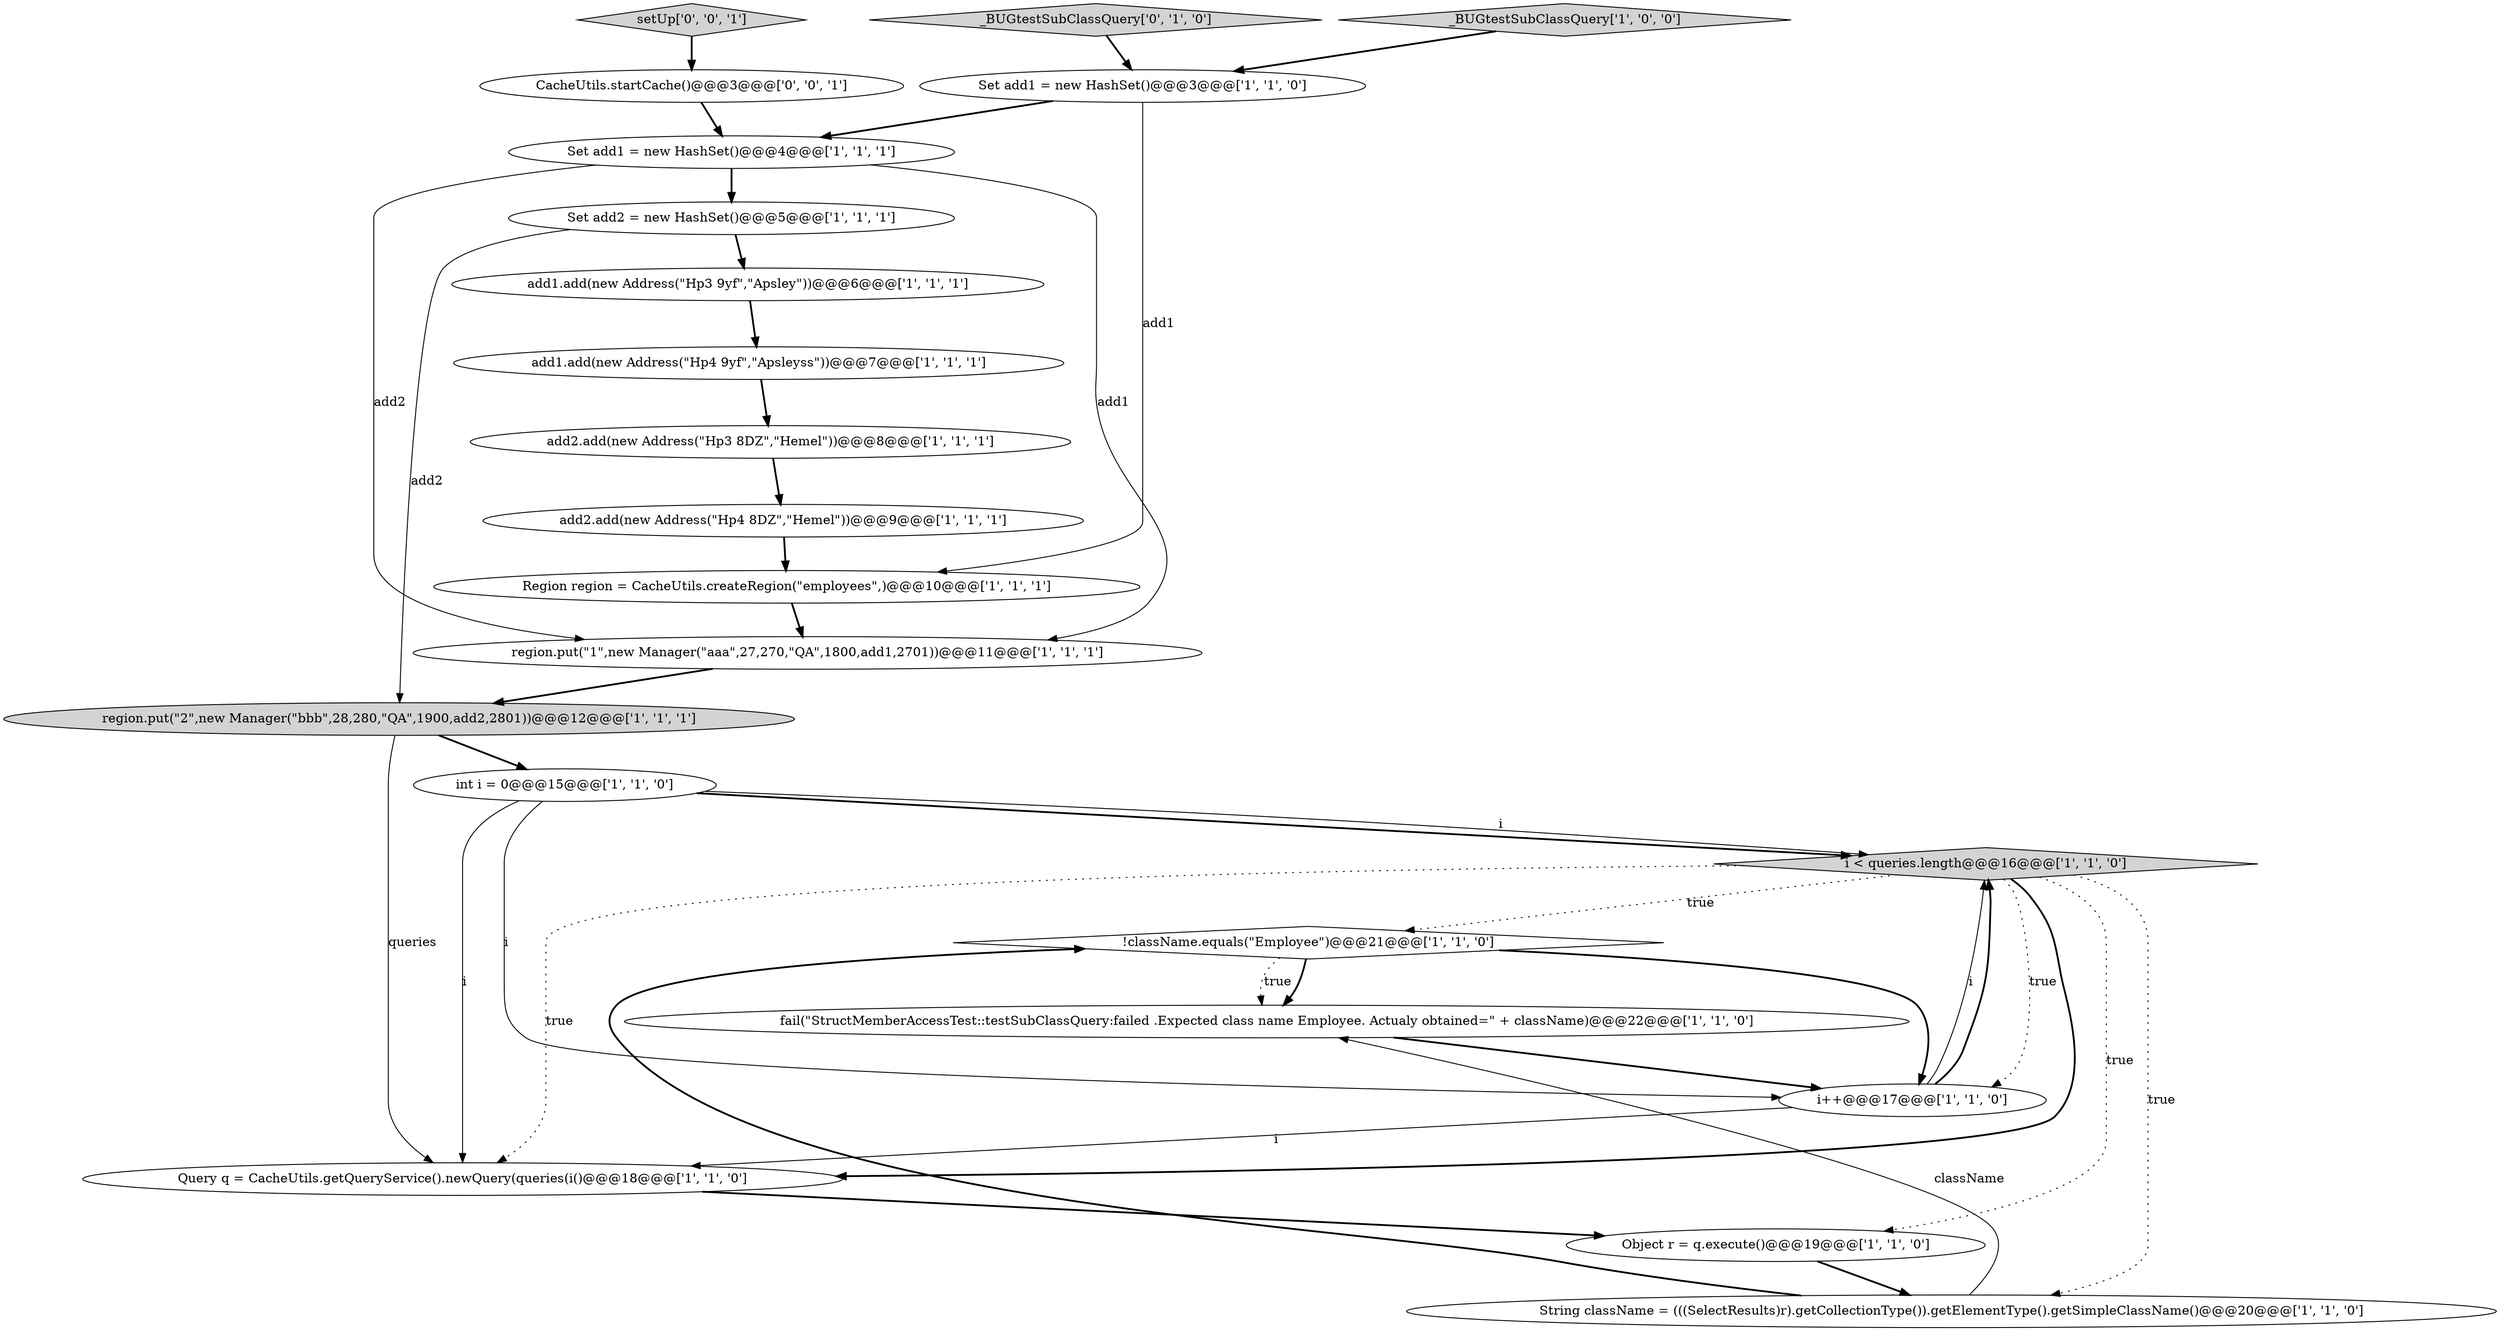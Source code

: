 digraph {
21 [style = filled, label = "setUp['0', '0', '1']", fillcolor = lightgray, shape = diamond image = "AAA0AAABBB3BBB"];
9 [style = filled, label = "region.put(\"1\",new Manager(\"aaa\",27,270,\"QA\",1800,add1,2701))@@@11@@@['1', '1', '1']", fillcolor = white, shape = ellipse image = "AAA0AAABBB1BBB"];
17 [style = filled, label = "region.put(\"2\",new Manager(\"bbb\",28,280,\"QA\",1900,add2,2801))@@@12@@@['1', '1', '1']", fillcolor = lightgray, shape = ellipse image = "AAA0AAABBB1BBB"];
16 [style = filled, label = "!className.equals(\"Employee\")@@@21@@@['1', '1', '0']", fillcolor = white, shape = diamond image = "AAA0AAABBB1BBB"];
2 [style = filled, label = "int i = 0@@@15@@@['1', '1', '0']", fillcolor = white, shape = ellipse image = "AAA0AAABBB1BBB"];
0 [style = filled, label = "Set add1 = new HashSet()@@@3@@@['1', '1', '0']", fillcolor = white, shape = ellipse image = "AAA0AAABBB1BBB"];
14 [style = filled, label = "add1.add(new Address(\"Hp3 9yf\",\"Apsley\"))@@@6@@@['1', '1', '1']", fillcolor = white, shape = ellipse image = "AAA0AAABBB1BBB"];
10 [style = filled, label = "String className = (((SelectResults)r).getCollectionType()).getElementType().getSimpleClassName()@@@20@@@['1', '1', '0']", fillcolor = white, shape = ellipse image = "AAA0AAABBB1BBB"];
13 [style = filled, label = "Set add2 = new HashSet()@@@5@@@['1', '1', '1']", fillcolor = white, shape = ellipse image = "AAA0AAABBB1BBB"];
18 [style = filled, label = "Set add1 = new HashSet()@@@4@@@['1', '1', '1']", fillcolor = white, shape = ellipse image = "AAA0AAABBB1BBB"];
15 [style = filled, label = "Object r = q.execute()@@@19@@@['1', '1', '0']", fillcolor = white, shape = ellipse image = "AAA0AAABBB1BBB"];
5 [style = filled, label = "fail(\"StructMemberAccessTest::testSubClassQuery:failed .Expected class name Employee. Actualy obtained=\" + className)@@@22@@@['1', '1', '0']", fillcolor = white, shape = ellipse image = "AAA0AAABBB1BBB"];
8 [style = filled, label = "_BUGtestSubClassQuery['1', '0', '0']", fillcolor = lightgray, shape = diamond image = "AAA0AAABBB1BBB"];
11 [style = filled, label = "i < queries.length@@@16@@@['1', '1', '0']", fillcolor = lightgray, shape = diamond image = "AAA0AAABBB1BBB"];
3 [style = filled, label = "i++@@@17@@@['1', '1', '0']", fillcolor = white, shape = ellipse image = "AAA0AAABBB1BBB"];
7 [style = filled, label = "add2.add(new Address(\"Hp4 8DZ\",\"Hemel\"))@@@9@@@['1', '1', '1']", fillcolor = white, shape = ellipse image = "AAA0AAABBB1BBB"];
6 [style = filled, label = "add2.add(new Address(\"Hp3 8DZ\",\"Hemel\"))@@@8@@@['1', '1', '1']", fillcolor = white, shape = ellipse image = "AAA0AAABBB1BBB"];
12 [style = filled, label = "Query q = CacheUtils.getQueryService().newQuery(queries(i()@@@18@@@['1', '1', '0']", fillcolor = white, shape = ellipse image = "AAA0AAABBB1BBB"];
4 [style = filled, label = "add1.add(new Address(\"Hp4 9yf\",\"Apsleyss\"))@@@7@@@['1', '1', '1']", fillcolor = white, shape = ellipse image = "AAA0AAABBB1BBB"];
20 [style = filled, label = "CacheUtils.startCache()@@@3@@@['0', '0', '1']", fillcolor = white, shape = ellipse image = "AAA0AAABBB3BBB"];
1 [style = filled, label = "Region region = CacheUtils.createRegion(\"employees\",)@@@10@@@['1', '1', '1']", fillcolor = white, shape = ellipse image = "AAA0AAABBB1BBB"];
19 [style = filled, label = "_BUGtestSubClassQuery['0', '1', '0']", fillcolor = lightgray, shape = diamond image = "AAA0AAABBB2BBB"];
10->16 [style = bold, label=""];
4->6 [style = bold, label=""];
3->11 [style = solid, label="i"];
11->3 [style = dotted, label="true"];
3->11 [style = bold, label=""];
13->17 [style = solid, label="add2"];
1->9 [style = bold, label=""];
11->12 [style = bold, label=""];
11->10 [style = dotted, label="true"];
11->12 [style = dotted, label="true"];
8->0 [style = bold, label=""];
0->1 [style = solid, label="add1"];
2->11 [style = bold, label=""];
12->15 [style = bold, label=""];
20->18 [style = bold, label=""];
2->11 [style = solid, label="i"];
3->12 [style = solid, label="i"];
17->12 [style = solid, label="queries"];
18->13 [style = bold, label=""];
19->0 [style = bold, label=""];
11->16 [style = dotted, label="true"];
18->9 [style = solid, label="add2"];
21->20 [style = bold, label=""];
9->17 [style = bold, label=""];
16->3 [style = bold, label=""];
2->3 [style = solid, label="i"];
18->9 [style = solid, label="add1"];
11->15 [style = dotted, label="true"];
16->5 [style = bold, label=""];
5->3 [style = bold, label=""];
7->1 [style = bold, label=""];
10->5 [style = solid, label="className"];
14->4 [style = bold, label=""];
6->7 [style = bold, label=""];
13->14 [style = bold, label=""];
16->5 [style = dotted, label="true"];
15->10 [style = bold, label=""];
0->18 [style = bold, label=""];
2->12 [style = solid, label="i"];
17->2 [style = bold, label=""];
}
